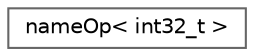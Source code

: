 digraph "Graphical Class Hierarchy"
{
 // LATEX_PDF_SIZE
  bgcolor="transparent";
  edge [fontname=Helvetica,fontsize=10,labelfontname=Helvetica,labelfontsize=10];
  node [fontname=Helvetica,fontsize=10,shape=box,height=0.2,width=0.4];
  rankdir="LR";
  Node0 [id="Node000000",label="nameOp\< int32_t \>",height=0.2,width=0.4,color="grey40", fillcolor="white", style="filled",URL="$structFoam_1_1nameOp_3_01int32__t_01_4.html",tooltip=" "];
}
